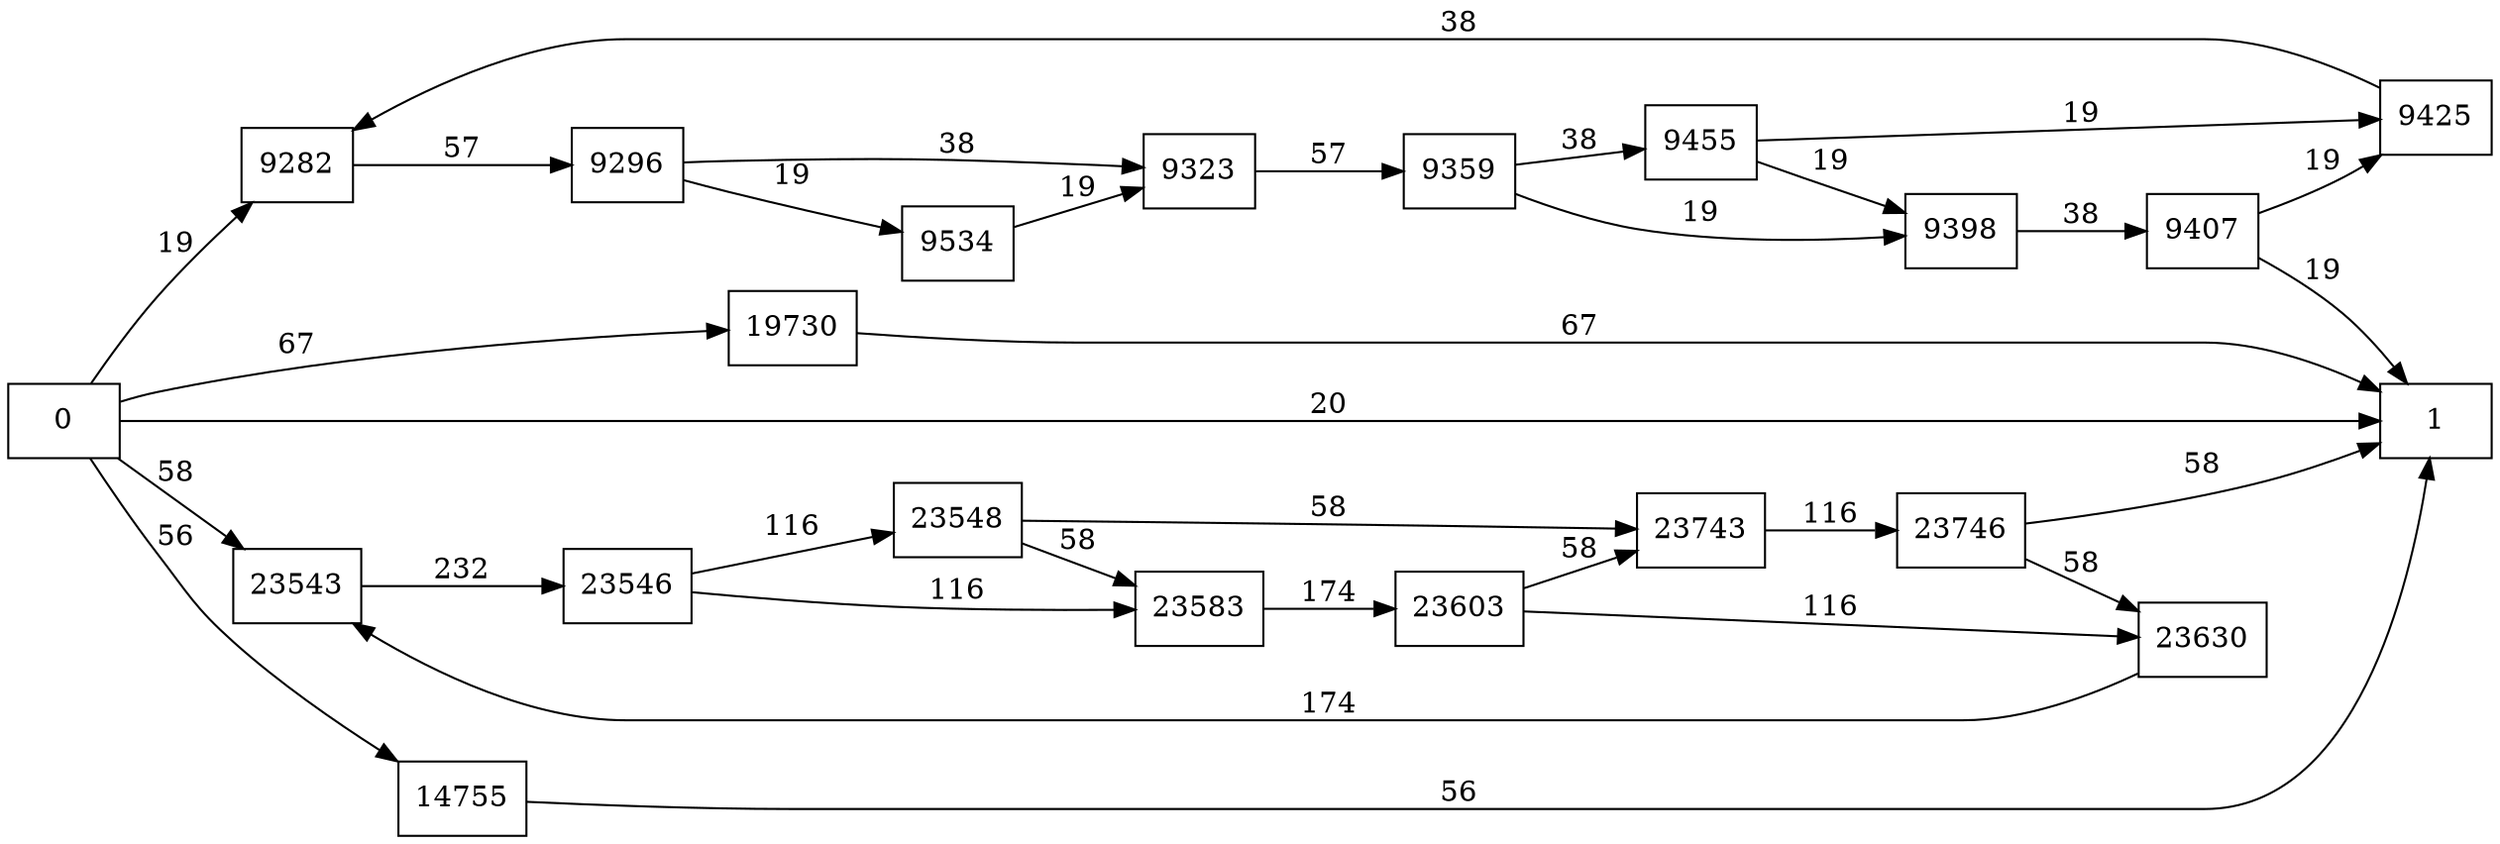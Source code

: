 digraph {
	graph [rankdir=LR]
	node [shape=rectangle]
	9282 -> 9296 [label=57]
	9296 -> 9323 [label=38]
	9296 -> 9534 [label=19]
	9323 -> 9359 [label=57]
	9359 -> 9398 [label=19]
	9359 -> 9455 [label=38]
	9398 -> 9407 [label=38]
	9407 -> 9425 [label=19]
	9407 -> 1 [label=19]
	9425 -> 9282 [label=38]
	9455 -> 9425 [label=19]
	9455 -> 9398 [label=19]
	9534 -> 9323 [label=19]
	14755 -> 1 [label=56]
	19730 -> 1 [label=67]
	23543 -> 23546 [label=232]
	23546 -> 23548 [label=116]
	23546 -> 23583 [label=116]
	23548 -> 23583 [label=58]
	23548 -> 23743 [label=58]
	23583 -> 23603 [label=174]
	23603 -> 23630 [label=116]
	23603 -> 23743 [label=58]
	23630 -> 23543 [label=174]
	23743 -> 23746 [label=116]
	23746 -> 23630 [label=58]
	23746 -> 1 [label=58]
	0 -> 1 [label=20]
	0 -> 9282 [label=19]
	0 -> 14755 [label=56]
	0 -> 19730 [label=67]
	0 -> 23543 [label=58]
}
